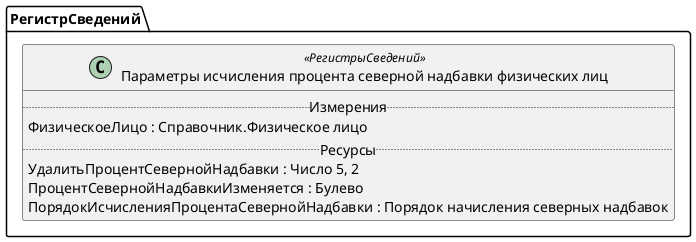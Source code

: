 ﻿@startuml ПараметрыИсчисленияПроцентаСевернойНадбавкиФизическихЛиц
'!include templates.wsd
'..\include templates.wsd
class РегистрСведений.ПараметрыИсчисленияПроцентаСевернойНадбавкиФизическихЛиц as "Параметры исчисления процента северной надбавки физических лиц" <<РегистрыСведений>>
{
..Измерения..
ФизическоеЛицо : Справочник.Физическое лицо
..Ресурсы..
УдалитьПроцентСевернойНадбавки : Число 5, 2
ПроцентСевернойНадбавкиИзменяется : Булево
ПорядокИсчисленияПроцентаСевернойНадбавки : Порядок начисления северных надбавок
}
@enduml
